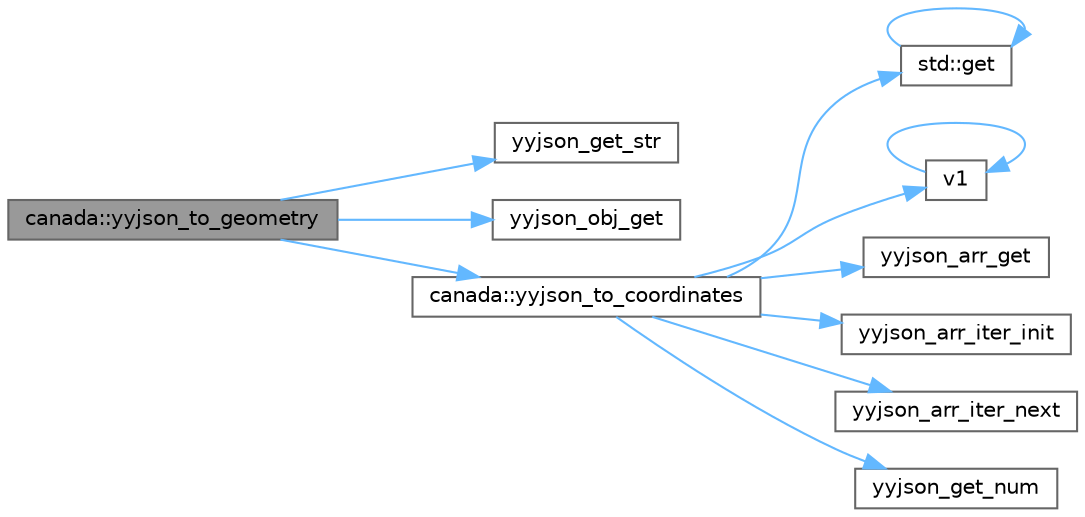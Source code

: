 digraph "canada::yyjson_to_geometry"
{
 // LATEX_PDF_SIZE
  bgcolor="transparent";
  edge [fontname=Helvetica,fontsize=10,labelfontname=Helvetica,labelfontsize=10];
  node [fontname=Helvetica,fontsize=10,shape=box,height=0.2,width=0.4];
  rankdir="LR";
  Node1 [id="Node000001",label="canada::yyjson_to_geometry",height=0.2,width=0.4,color="gray40", fillcolor="grey60", style="filled", fontcolor="black",tooltip=" "];
  Node1 -> Node2 [id="edge1_Node000001_Node000002",color="steelblue1",style="solid",tooltip=" "];
  Node2 [id="Node000002",label="yyjson_get_str",height=0.2,width=0.4,color="grey40", fillcolor="white", style="filled",URL="$yyjson_8h.html#a986e994db00b2749e000af0a4331454c",tooltip=" "];
  Node1 -> Node3 [id="edge2_Node000001_Node000003",color="steelblue1",style="solid",tooltip=" "];
  Node3 [id="Node000003",label="yyjson_obj_get",height=0.2,width=0.4,color="grey40", fillcolor="white", style="filled",URL="$yyjson_8h.html#a1e8a4dea2e9e9248acde14c664ab702b",tooltip=" "];
  Node1 -> Node4 [id="edge3_Node000001_Node000004",color="steelblue1",style="solid",tooltip=" "];
  Node4 [id="Node000004",label="canada::yyjson_to_coordinates",height=0.2,width=0.4,color="grey40", fillcolor="white", style="filled",URL="$namespacecanada.html#ae00791ec4a9be9e58af8e5b71b130c6f",tooltip=" "];
  Node4 -> Node5 [id="edge4_Node000004_Node000005",color="steelblue1",style="solid",tooltip=" "];
  Node5 [id="Node000005",label="std::get",height=0.2,width=0.4,color="grey40", fillcolor="white", style="filled",URL="$namespacestd.html#aae41d8280b7ccc3f0e0a0be2dab21c8f",tooltip="Gets an element by index."];
  Node5 -> Node5 [id="edge5_Node000005_Node000005",color="steelblue1",style="solid",tooltip=" "];
  Node4 -> Node6 [id="edge6_Node000004_Node000006",color="steelblue1",style="solid",tooltip=" "];
  Node6 [id="Node000006",label="v1",height=0.2,width=0.4,color="grey40", fillcolor="white", style="filled",URL="$_tutorial___reshape_mat2_vec_8cpp.html#a10bd710692c91bc238f2e1da77730678",tooltip=" "];
  Node6 -> Node6 [id="edge7_Node000006_Node000006",color="steelblue1",style="solid",tooltip=" "];
  Node4 -> Node7 [id="edge8_Node000004_Node000007",color="steelblue1",style="solid",tooltip=" "];
  Node7 [id="Node000007",label="yyjson_arr_get",height=0.2,width=0.4,color="grey40", fillcolor="white", style="filled",URL="$yyjson_8h.html#ac709738fbf9da708c28992c40746fcbf",tooltip=" "];
  Node4 -> Node8 [id="edge9_Node000004_Node000008",color="steelblue1",style="solid",tooltip=" "];
  Node8 [id="Node000008",label="yyjson_arr_iter_init",height=0.2,width=0.4,color="grey40", fillcolor="white", style="filled",URL="$yyjson_8h.html#a95aebc83fff9793f7701a6e37df5e03f",tooltip=" "];
  Node4 -> Node9 [id="edge10_Node000004_Node000009",color="steelblue1",style="solid",tooltip=" "];
  Node9 [id="Node000009",label="yyjson_arr_iter_next",height=0.2,width=0.4,color="grey40", fillcolor="white", style="filled",URL="$yyjson_8h.html#ab608a351427921421a2e23877399acd5",tooltip=" "];
  Node4 -> Node10 [id="edge11_Node000004_Node000010",color="steelblue1",style="solid",tooltip=" "];
  Node10 [id="Node000010",label="yyjson_get_num",height=0.2,width=0.4,color="grey40", fillcolor="white", style="filled",URL="$yyjson_8h.html#ac24ffc0726b50f38283c9f01f4e58d9b",tooltip=" "];
}

